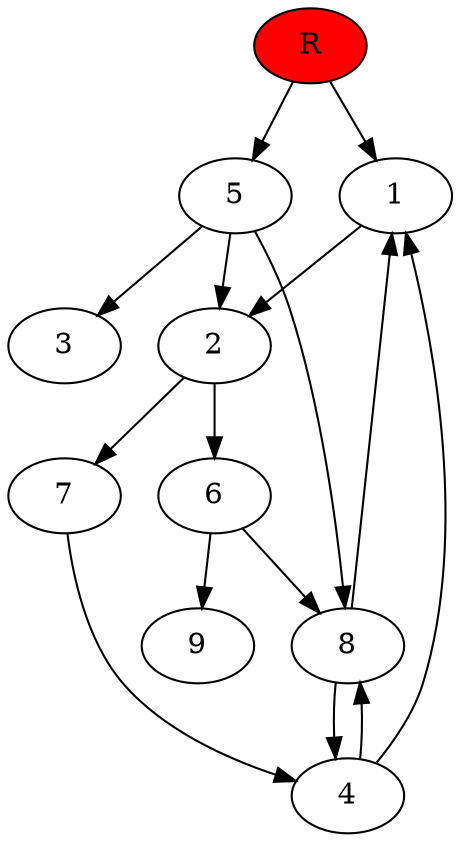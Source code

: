 digraph prb77343 {
	1
	2
	3
	4
	5
	6
	7
	8
	R [fillcolor="#ff0000" style=filled]
	1 -> 2
	2 -> 6
	2 -> 7
	4 -> 1
	4 -> 8
	5 -> 2
	5 -> 3
	5 -> 8
	6 -> 8
	6 -> 9
	7 -> 4
	8 -> 1
	8 -> 4
	R -> 1
	R -> 5
}
